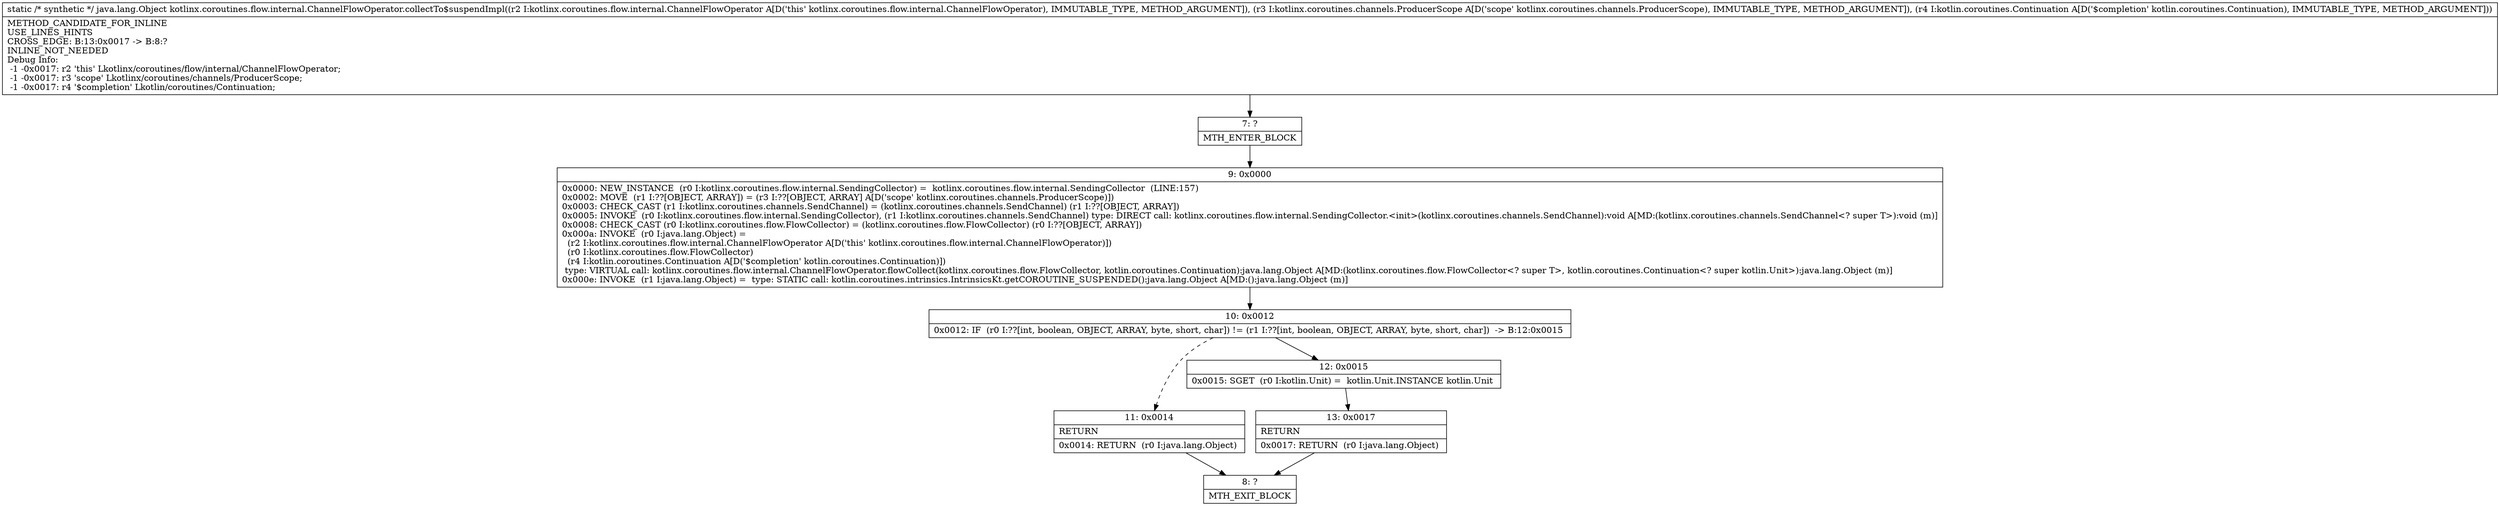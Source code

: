 digraph "CFG forkotlinx.coroutines.flow.internal.ChannelFlowOperator.collectTo$suspendImpl(Lkotlinx\/coroutines\/flow\/internal\/ChannelFlowOperator;Lkotlinx\/coroutines\/channels\/ProducerScope;Lkotlin\/coroutines\/Continuation;)Ljava\/lang\/Object;" {
Node_7 [shape=record,label="{7\:\ ?|MTH_ENTER_BLOCK\l}"];
Node_9 [shape=record,label="{9\:\ 0x0000|0x0000: NEW_INSTANCE  (r0 I:kotlinx.coroutines.flow.internal.SendingCollector) =  kotlinx.coroutines.flow.internal.SendingCollector  (LINE:157)\l0x0002: MOVE  (r1 I:??[OBJECT, ARRAY]) = (r3 I:??[OBJECT, ARRAY] A[D('scope' kotlinx.coroutines.channels.ProducerScope)]) \l0x0003: CHECK_CAST (r1 I:kotlinx.coroutines.channels.SendChannel) = (kotlinx.coroutines.channels.SendChannel) (r1 I:??[OBJECT, ARRAY]) \l0x0005: INVOKE  (r0 I:kotlinx.coroutines.flow.internal.SendingCollector), (r1 I:kotlinx.coroutines.channels.SendChannel) type: DIRECT call: kotlinx.coroutines.flow.internal.SendingCollector.\<init\>(kotlinx.coroutines.channels.SendChannel):void A[MD:(kotlinx.coroutines.channels.SendChannel\<? super T\>):void (m)]\l0x0008: CHECK_CAST (r0 I:kotlinx.coroutines.flow.FlowCollector) = (kotlinx.coroutines.flow.FlowCollector) (r0 I:??[OBJECT, ARRAY]) \l0x000a: INVOKE  (r0 I:java.lang.Object) = \l  (r2 I:kotlinx.coroutines.flow.internal.ChannelFlowOperator A[D('this' kotlinx.coroutines.flow.internal.ChannelFlowOperator)])\l  (r0 I:kotlinx.coroutines.flow.FlowCollector)\l  (r4 I:kotlin.coroutines.Continuation A[D('$completion' kotlin.coroutines.Continuation)])\l type: VIRTUAL call: kotlinx.coroutines.flow.internal.ChannelFlowOperator.flowCollect(kotlinx.coroutines.flow.FlowCollector, kotlin.coroutines.Continuation):java.lang.Object A[MD:(kotlinx.coroutines.flow.FlowCollector\<? super T\>, kotlin.coroutines.Continuation\<? super kotlin.Unit\>):java.lang.Object (m)]\l0x000e: INVOKE  (r1 I:java.lang.Object) =  type: STATIC call: kotlin.coroutines.intrinsics.IntrinsicsKt.getCOROUTINE_SUSPENDED():java.lang.Object A[MD:():java.lang.Object (m)]\l}"];
Node_10 [shape=record,label="{10\:\ 0x0012|0x0012: IF  (r0 I:??[int, boolean, OBJECT, ARRAY, byte, short, char]) != (r1 I:??[int, boolean, OBJECT, ARRAY, byte, short, char])  \-\> B:12:0x0015 \l}"];
Node_11 [shape=record,label="{11\:\ 0x0014|RETURN\l|0x0014: RETURN  (r0 I:java.lang.Object) \l}"];
Node_8 [shape=record,label="{8\:\ ?|MTH_EXIT_BLOCK\l}"];
Node_12 [shape=record,label="{12\:\ 0x0015|0x0015: SGET  (r0 I:kotlin.Unit) =  kotlin.Unit.INSTANCE kotlin.Unit \l}"];
Node_13 [shape=record,label="{13\:\ 0x0017|RETURN\l|0x0017: RETURN  (r0 I:java.lang.Object) \l}"];
MethodNode[shape=record,label="{static \/* synthetic *\/ java.lang.Object kotlinx.coroutines.flow.internal.ChannelFlowOperator.collectTo$suspendImpl((r2 I:kotlinx.coroutines.flow.internal.ChannelFlowOperator A[D('this' kotlinx.coroutines.flow.internal.ChannelFlowOperator), IMMUTABLE_TYPE, METHOD_ARGUMENT]), (r3 I:kotlinx.coroutines.channels.ProducerScope A[D('scope' kotlinx.coroutines.channels.ProducerScope), IMMUTABLE_TYPE, METHOD_ARGUMENT]), (r4 I:kotlin.coroutines.Continuation A[D('$completion' kotlin.coroutines.Continuation), IMMUTABLE_TYPE, METHOD_ARGUMENT]))  | METHOD_CANDIDATE_FOR_INLINE\lUSE_LINES_HINTS\lCROSS_EDGE: B:13:0x0017 \-\> B:8:?\lINLINE_NOT_NEEDED\lDebug Info:\l  \-1 \-0x0017: r2 'this' Lkotlinx\/coroutines\/flow\/internal\/ChannelFlowOperator;\l  \-1 \-0x0017: r3 'scope' Lkotlinx\/coroutines\/channels\/ProducerScope;\l  \-1 \-0x0017: r4 '$completion' Lkotlin\/coroutines\/Continuation;\l}"];
MethodNode -> Node_7;Node_7 -> Node_9;
Node_9 -> Node_10;
Node_10 -> Node_11[style=dashed];
Node_10 -> Node_12;
Node_11 -> Node_8;
Node_12 -> Node_13;
Node_13 -> Node_8;
}

